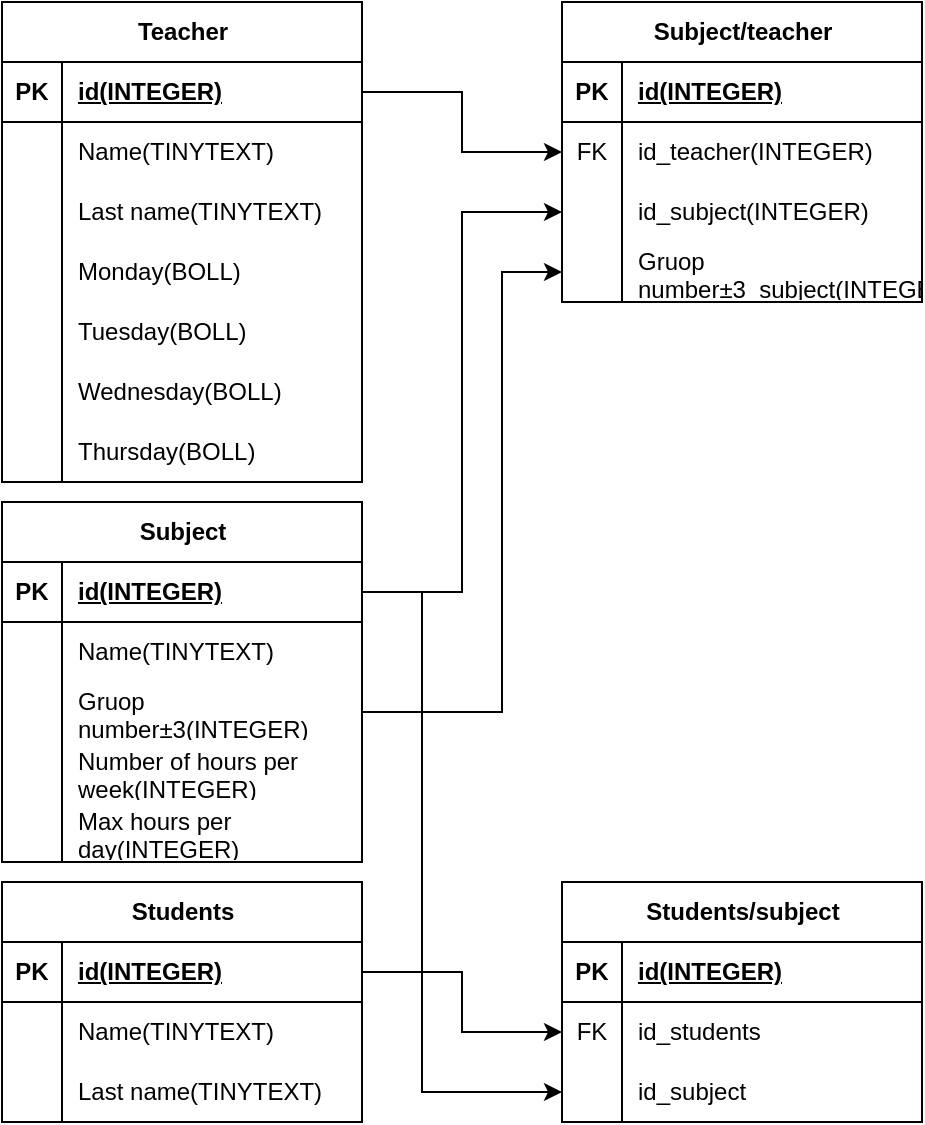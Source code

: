 <mxfile version="25.0.1">
  <diagram name="Page-1" id="spEPIlHk_kReF1sriWZE">
    <mxGraphModel dx="1420" dy="663" grid="1" gridSize="10" guides="1" tooltips="1" connect="1" arrows="1" fold="1" page="1" pageScale="1" pageWidth="827" pageHeight="1169" math="0" shadow="0">
      <root>
        <mxCell id="0" />
        <mxCell id="1" parent="0" />
        <mxCell id="h_ZE6YKldjsN1e-VNQAF-30" value="&lt;span style=&quot;text-wrap: wrap;&quot;&gt;Teacher&lt;/span&gt;" style="shape=table;startSize=30;container=1;collapsible=1;childLayout=tableLayout;fixedRows=1;rowLines=0;fontStyle=1;align=center;resizeLast=1;html=1;" vertex="1" parent="1">
          <mxGeometry x="30" y="90" width="180" height="240" as="geometry" />
        </mxCell>
        <mxCell id="h_ZE6YKldjsN1e-VNQAF-31" value="" style="shape=tableRow;horizontal=0;startSize=0;swimlaneHead=0;swimlaneBody=0;fillColor=none;collapsible=0;dropTarget=0;points=[[0,0.5],[1,0.5]];portConstraint=eastwest;top=0;left=0;right=0;bottom=1;" vertex="1" parent="h_ZE6YKldjsN1e-VNQAF-30">
          <mxGeometry y="30" width="180" height="30" as="geometry" />
        </mxCell>
        <mxCell id="h_ZE6YKldjsN1e-VNQAF-32" value="PK" style="shape=partialRectangle;connectable=0;fillColor=none;top=0;left=0;bottom=0;right=0;fontStyle=1;overflow=hidden;whiteSpace=wrap;html=1;" vertex="1" parent="h_ZE6YKldjsN1e-VNQAF-31">
          <mxGeometry width="30" height="30" as="geometry">
            <mxRectangle width="30" height="30" as="alternateBounds" />
          </mxGeometry>
        </mxCell>
        <mxCell id="h_ZE6YKldjsN1e-VNQAF-33" value="id(INTEGER)" style="shape=partialRectangle;connectable=0;fillColor=none;top=0;left=0;bottom=0;right=0;align=left;spacingLeft=6;fontStyle=5;overflow=hidden;whiteSpace=wrap;html=1;" vertex="1" parent="h_ZE6YKldjsN1e-VNQAF-31">
          <mxGeometry x="30" width="150" height="30" as="geometry">
            <mxRectangle width="150" height="30" as="alternateBounds" />
          </mxGeometry>
        </mxCell>
        <mxCell id="h_ZE6YKldjsN1e-VNQAF-34" value="" style="shape=tableRow;horizontal=0;startSize=0;swimlaneHead=0;swimlaneBody=0;fillColor=none;collapsible=0;dropTarget=0;points=[[0,0.5],[1,0.5]];portConstraint=eastwest;top=0;left=0;right=0;bottom=0;" vertex="1" parent="h_ZE6YKldjsN1e-VNQAF-30">
          <mxGeometry y="60" width="180" height="30" as="geometry" />
        </mxCell>
        <mxCell id="h_ZE6YKldjsN1e-VNQAF-35" value="" style="shape=partialRectangle;connectable=0;fillColor=none;top=0;left=0;bottom=0;right=0;editable=1;overflow=hidden;whiteSpace=wrap;html=1;" vertex="1" parent="h_ZE6YKldjsN1e-VNQAF-34">
          <mxGeometry width="30" height="30" as="geometry">
            <mxRectangle width="30" height="30" as="alternateBounds" />
          </mxGeometry>
        </mxCell>
        <mxCell id="h_ZE6YKldjsN1e-VNQAF-36" value="Name(TINYTEXT)" style="shape=partialRectangle;connectable=0;fillColor=none;top=0;left=0;bottom=0;right=0;align=left;spacingLeft=6;overflow=hidden;whiteSpace=wrap;html=1;" vertex="1" parent="h_ZE6YKldjsN1e-VNQAF-34">
          <mxGeometry x="30" width="150" height="30" as="geometry">
            <mxRectangle width="150" height="30" as="alternateBounds" />
          </mxGeometry>
        </mxCell>
        <mxCell id="h_ZE6YKldjsN1e-VNQAF-37" value="" style="shape=tableRow;horizontal=0;startSize=0;swimlaneHead=0;swimlaneBody=0;fillColor=none;collapsible=0;dropTarget=0;points=[[0,0.5],[1,0.5]];portConstraint=eastwest;top=0;left=0;right=0;bottom=0;" vertex="1" parent="h_ZE6YKldjsN1e-VNQAF-30">
          <mxGeometry y="90" width="180" height="30" as="geometry" />
        </mxCell>
        <mxCell id="h_ZE6YKldjsN1e-VNQAF-38" value="" style="shape=partialRectangle;connectable=0;fillColor=none;top=0;left=0;bottom=0;right=0;editable=1;overflow=hidden;whiteSpace=wrap;html=1;" vertex="1" parent="h_ZE6YKldjsN1e-VNQAF-37">
          <mxGeometry width="30" height="30" as="geometry">
            <mxRectangle width="30" height="30" as="alternateBounds" />
          </mxGeometry>
        </mxCell>
        <mxCell id="h_ZE6YKldjsN1e-VNQAF-39" value="Last name(TINYTEXT)" style="shape=partialRectangle;connectable=0;fillColor=none;top=0;left=0;bottom=0;right=0;align=left;spacingLeft=6;overflow=hidden;whiteSpace=wrap;html=1;" vertex="1" parent="h_ZE6YKldjsN1e-VNQAF-37">
          <mxGeometry x="30" width="150" height="30" as="geometry">
            <mxRectangle width="150" height="30" as="alternateBounds" />
          </mxGeometry>
        </mxCell>
        <mxCell id="h_ZE6YKldjsN1e-VNQAF-40" value="" style="shape=tableRow;horizontal=0;startSize=0;swimlaneHead=0;swimlaneBody=0;fillColor=none;collapsible=0;dropTarget=0;points=[[0,0.5],[1,0.5]];portConstraint=eastwest;top=0;left=0;right=0;bottom=0;" vertex="1" parent="h_ZE6YKldjsN1e-VNQAF-30">
          <mxGeometry y="120" width="180" height="30" as="geometry" />
        </mxCell>
        <mxCell id="h_ZE6YKldjsN1e-VNQAF-41" value="" style="shape=partialRectangle;connectable=0;fillColor=none;top=0;left=0;bottom=0;right=0;editable=1;overflow=hidden;whiteSpace=wrap;html=1;" vertex="1" parent="h_ZE6YKldjsN1e-VNQAF-40">
          <mxGeometry width="30" height="30" as="geometry">
            <mxRectangle width="30" height="30" as="alternateBounds" />
          </mxGeometry>
        </mxCell>
        <mxCell id="h_ZE6YKldjsN1e-VNQAF-42" value="Monday(BOLL)" style="shape=partialRectangle;connectable=0;fillColor=none;top=0;left=0;bottom=0;right=0;align=left;spacingLeft=6;overflow=hidden;whiteSpace=wrap;html=1;" vertex="1" parent="h_ZE6YKldjsN1e-VNQAF-40">
          <mxGeometry x="30" width="150" height="30" as="geometry">
            <mxRectangle width="150" height="30" as="alternateBounds" />
          </mxGeometry>
        </mxCell>
        <mxCell id="h_ZE6YKldjsN1e-VNQAF-50" value="" style="shape=tableRow;horizontal=0;startSize=0;swimlaneHead=0;swimlaneBody=0;fillColor=none;collapsible=0;dropTarget=0;points=[[0,0.5],[1,0.5]];portConstraint=eastwest;top=0;left=0;right=0;bottom=0;" vertex="1" parent="h_ZE6YKldjsN1e-VNQAF-30">
          <mxGeometry y="150" width="180" height="30" as="geometry" />
        </mxCell>
        <mxCell id="h_ZE6YKldjsN1e-VNQAF-51" value="" style="shape=partialRectangle;connectable=0;fillColor=none;top=0;left=0;bottom=0;right=0;editable=1;overflow=hidden;whiteSpace=wrap;html=1;" vertex="1" parent="h_ZE6YKldjsN1e-VNQAF-50">
          <mxGeometry width="30" height="30" as="geometry">
            <mxRectangle width="30" height="30" as="alternateBounds" />
          </mxGeometry>
        </mxCell>
        <mxCell id="h_ZE6YKldjsN1e-VNQAF-52" value="Tuesday(BOLL)" style="shape=partialRectangle;connectable=0;fillColor=none;top=0;left=0;bottom=0;right=0;align=left;spacingLeft=6;overflow=hidden;whiteSpace=wrap;html=1;" vertex="1" parent="h_ZE6YKldjsN1e-VNQAF-50">
          <mxGeometry x="30" width="150" height="30" as="geometry">
            <mxRectangle width="150" height="30" as="alternateBounds" />
          </mxGeometry>
        </mxCell>
        <mxCell id="h_ZE6YKldjsN1e-VNQAF-53" value="" style="shape=tableRow;horizontal=0;startSize=0;swimlaneHead=0;swimlaneBody=0;fillColor=none;collapsible=0;dropTarget=0;points=[[0,0.5],[1,0.5]];portConstraint=eastwest;top=0;left=0;right=0;bottom=0;" vertex="1" parent="h_ZE6YKldjsN1e-VNQAF-30">
          <mxGeometry y="180" width="180" height="30" as="geometry" />
        </mxCell>
        <mxCell id="h_ZE6YKldjsN1e-VNQAF-54" value="" style="shape=partialRectangle;connectable=0;fillColor=none;top=0;left=0;bottom=0;right=0;editable=1;overflow=hidden;whiteSpace=wrap;html=1;" vertex="1" parent="h_ZE6YKldjsN1e-VNQAF-53">
          <mxGeometry width="30" height="30" as="geometry">
            <mxRectangle width="30" height="30" as="alternateBounds" />
          </mxGeometry>
        </mxCell>
        <mxCell id="h_ZE6YKldjsN1e-VNQAF-55" value="Wednesday(BOLL)" style="shape=partialRectangle;connectable=0;fillColor=none;top=0;left=0;bottom=0;right=0;align=left;spacingLeft=6;overflow=hidden;whiteSpace=wrap;html=1;" vertex="1" parent="h_ZE6YKldjsN1e-VNQAF-53">
          <mxGeometry x="30" width="150" height="30" as="geometry">
            <mxRectangle width="150" height="30" as="alternateBounds" />
          </mxGeometry>
        </mxCell>
        <mxCell id="h_ZE6YKldjsN1e-VNQAF-56" value="" style="shape=tableRow;horizontal=0;startSize=0;swimlaneHead=0;swimlaneBody=0;fillColor=none;collapsible=0;dropTarget=0;points=[[0,0.5],[1,0.5]];portConstraint=eastwest;top=0;left=0;right=0;bottom=0;" vertex="1" parent="h_ZE6YKldjsN1e-VNQAF-30">
          <mxGeometry y="210" width="180" height="30" as="geometry" />
        </mxCell>
        <mxCell id="h_ZE6YKldjsN1e-VNQAF-57" value="" style="shape=partialRectangle;connectable=0;fillColor=none;top=0;left=0;bottom=0;right=0;editable=1;overflow=hidden;whiteSpace=wrap;html=1;" vertex="1" parent="h_ZE6YKldjsN1e-VNQAF-56">
          <mxGeometry width="30" height="30" as="geometry">
            <mxRectangle width="30" height="30" as="alternateBounds" />
          </mxGeometry>
        </mxCell>
        <mxCell id="h_ZE6YKldjsN1e-VNQAF-58" value="Thursday(BOLL)" style="shape=partialRectangle;connectable=0;fillColor=none;top=0;left=0;bottom=0;right=0;align=left;spacingLeft=6;overflow=hidden;whiteSpace=wrap;html=1;" vertex="1" parent="h_ZE6YKldjsN1e-VNQAF-56">
          <mxGeometry x="30" width="150" height="30" as="geometry">
            <mxRectangle width="150" height="30" as="alternateBounds" />
          </mxGeometry>
        </mxCell>
        <mxCell id="h_ZE6YKldjsN1e-VNQAF-75" value="&lt;span style=&quot;text-wrap: wrap;&quot;&gt;Subject&lt;/span&gt;" style="shape=table;startSize=30;container=1;collapsible=1;childLayout=tableLayout;fixedRows=1;rowLines=0;fontStyle=1;align=center;resizeLast=1;html=1;" vertex="1" parent="1">
          <mxGeometry x="30" y="340" width="180" height="180" as="geometry" />
        </mxCell>
        <mxCell id="h_ZE6YKldjsN1e-VNQAF-76" value="" style="shape=tableRow;horizontal=0;startSize=0;swimlaneHead=0;swimlaneBody=0;fillColor=none;collapsible=0;dropTarget=0;points=[[0,0.5],[1,0.5]];portConstraint=eastwest;top=0;left=0;right=0;bottom=1;" vertex="1" parent="h_ZE6YKldjsN1e-VNQAF-75">
          <mxGeometry y="30" width="180" height="30" as="geometry" />
        </mxCell>
        <mxCell id="h_ZE6YKldjsN1e-VNQAF-77" value="PK" style="shape=partialRectangle;connectable=0;fillColor=none;top=0;left=0;bottom=0;right=0;fontStyle=1;overflow=hidden;whiteSpace=wrap;html=1;" vertex="1" parent="h_ZE6YKldjsN1e-VNQAF-76">
          <mxGeometry width="30" height="30" as="geometry">
            <mxRectangle width="30" height="30" as="alternateBounds" />
          </mxGeometry>
        </mxCell>
        <mxCell id="h_ZE6YKldjsN1e-VNQAF-78" value="id(INTEGER)" style="shape=partialRectangle;connectable=0;fillColor=none;top=0;left=0;bottom=0;right=0;align=left;spacingLeft=6;fontStyle=5;overflow=hidden;whiteSpace=wrap;html=1;" vertex="1" parent="h_ZE6YKldjsN1e-VNQAF-76">
          <mxGeometry x="30" width="150" height="30" as="geometry">
            <mxRectangle width="150" height="30" as="alternateBounds" />
          </mxGeometry>
        </mxCell>
        <mxCell id="h_ZE6YKldjsN1e-VNQAF-79" value="" style="shape=tableRow;horizontal=0;startSize=0;swimlaneHead=0;swimlaneBody=0;fillColor=none;collapsible=0;dropTarget=0;points=[[0,0.5],[1,0.5]];portConstraint=eastwest;top=0;left=0;right=0;bottom=0;" vertex="1" parent="h_ZE6YKldjsN1e-VNQAF-75">
          <mxGeometry y="60" width="180" height="30" as="geometry" />
        </mxCell>
        <mxCell id="h_ZE6YKldjsN1e-VNQAF-80" value="" style="shape=partialRectangle;connectable=0;fillColor=none;top=0;left=0;bottom=0;right=0;editable=1;overflow=hidden;whiteSpace=wrap;html=1;" vertex="1" parent="h_ZE6YKldjsN1e-VNQAF-79">
          <mxGeometry width="30" height="30" as="geometry">
            <mxRectangle width="30" height="30" as="alternateBounds" />
          </mxGeometry>
        </mxCell>
        <mxCell id="h_ZE6YKldjsN1e-VNQAF-81" value="Name(TINYTEXT)" style="shape=partialRectangle;connectable=0;fillColor=none;top=0;left=0;bottom=0;right=0;align=left;spacingLeft=6;overflow=hidden;whiteSpace=wrap;html=1;" vertex="1" parent="h_ZE6YKldjsN1e-VNQAF-79">
          <mxGeometry x="30" width="150" height="30" as="geometry">
            <mxRectangle width="150" height="30" as="alternateBounds" />
          </mxGeometry>
        </mxCell>
        <mxCell id="h_ZE6YKldjsN1e-VNQAF-85" value="" style="shape=tableRow;horizontal=0;startSize=0;swimlaneHead=0;swimlaneBody=0;fillColor=none;collapsible=0;dropTarget=0;points=[[0,0.5],[1,0.5]];portConstraint=eastwest;top=0;left=0;right=0;bottom=0;" vertex="1" parent="h_ZE6YKldjsN1e-VNQAF-75">
          <mxGeometry y="90" width="180" height="30" as="geometry" />
        </mxCell>
        <mxCell id="h_ZE6YKldjsN1e-VNQAF-86" value="" style="shape=partialRectangle;connectable=0;fillColor=none;top=0;left=0;bottom=0;right=0;editable=1;overflow=hidden;whiteSpace=wrap;html=1;" vertex="1" parent="h_ZE6YKldjsN1e-VNQAF-85">
          <mxGeometry width="30" height="30" as="geometry">
            <mxRectangle width="30" height="30" as="alternateBounds" />
          </mxGeometry>
        </mxCell>
        <mxCell id="h_ZE6YKldjsN1e-VNQAF-87" value="Gruop number±3(INTEGER)" style="shape=partialRectangle;connectable=0;fillColor=none;top=0;left=0;bottom=0;right=0;align=left;spacingLeft=6;overflow=hidden;whiteSpace=wrap;html=1;" vertex="1" parent="h_ZE6YKldjsN1e-VNQAF-85">
          <mxGeometry x="30" width="150" height="30" as="geometry">
            <mxRectangle width="150" height="30" as="alternateBounds" />
          </mxGeometry>
        </mxCell>
        <mxCell id="h_ZE6YKldjsN1e-VNQAF-88" value="" style="shape=tableRow;horizontal=0;startSize=0;swimlaneHead=0;swimlaneBody=0;fillColor=none;collapsible=0;dropTarget=0;points=[[0,0.5],[1,0.5]];portConstraint=eastwest;top=0;left=0;right=0;bottom=0;" vertex="1" parent="h_ZE6YKldjsN1e-VNQAF-75">
          <mxGeometry y="120" width="180" height="30" as="geometry" />
        </mxCell>
        <mxCell id="h_ZE6YKldjsN1e-VNQAF-89" value="" style="shape=partialRectangle;connectable=0;fillColor=none;top=0;left=0;bottom=0;right=0;editable=1;overflow=hidden;whiteSpace=wrap;html=1;" vertex="1" parent="h_ZE6YKldjsN1e-VNQAF-88">
          <mxGeometry width="30" height="30" as="geometry">
            <mxRectangle width="30" height="30" as="alternateBounds" />
          </mxGeometry>
        </mxCell>
        <mxCell id="h_ZE6YKldjsN1e-VNQAF-90" value="Number of hours per week(INTEGER)" style="shape=partialRectangle;connectable=0;fillColor=none;top=0;left=0;bottom=0;right=0;align=left;spacingLeft=6;overflow=hidden;whiteSpace=wrap;html=1;" vertex="1" parent="h_ZE6YKldjsN1e-VNQAF-88">
          <mxGeometry x="30" width="150" height="30" as="geometry">
            <mxRectangle width="150" height="30" as="alternateBounds" />
          </mxGeometry>
        </mxCell>
        <mxCell id="h_ZE6YKldjsN1e-VNQAF-91" value="" style="shape=tableRow;horizontal=0;startSize=0;swimlaneHead=0;swimlaneBody=0;fillColor=none;collapsible=0;dropTarget=0;points=[[0,0.5],[1,0.5]];portConstraint=eastwest;top=0;left=0;right=0;bottom=0;" vertex="1" parent="h_ZE6YKldjsN1e-VNQAF-75">
          <mxGeometry y="150" width="180" height="30" as="geometry" />
        </mxCell>
        <mxCell id="h_ZE6YKldjsN1e-VNQAF-92" value="" style="shape=partialRectangle;connectable=0;fillColor=none;top=0;left=0;bottom=0;right=0;editable=1;overflow=hidden;whiteSpace=wrap;html=1;" vertex="1" parent="h_ZE6YKldjsN1e-VNQAF-91">
          <mxGeometry width="30" height="30" as="geometry">
            <mxRectangle width="30" height="30" as="alternateBounds" />
          </mxGeometry>
        </mxCell>
        <mxCell id="h_ZE6YKldjsN1e-VNQAF-93" value="Max hours per day(INTEGER)" style="shape=partialRectangle;connectable=0;fillColor=none;top=0;left=0;bottom=0;right=0;align=left;spacingLeft=6;overflow=hidden;whiteSpace=wrap;html=1;" vertex="1" parent="h_ZE6YKldjsN1e-VNQAF-91">
          <mxGeometry x="30" width="150" height="30" as="geometry">
            <mxRectangle width="150" height="30" as="alternateBounds" />
          </mxGeometry>
        </mxCell>
        <mxCell id="h_ZE6YKldjsN1e-VNQAF-113" value="&lt;span style=&quot;text-wrap: wrap;&quot;&gt;Subject/teacher&lt;/span&gt;" style="shape=table;startSize=30;container=1;collapsible=1;childLayout=tableLayout;fixedRows=1;rowLines=0;fontStyle=1;align=center;resizeLast=1;html=1;" vertex="1" parent="1">
          <mxGeometry x="310" y="90" width="180" height="150" as="geometry" />
        </mxCell>
        <mxCell id="h_ZE6YKldjsN1e-VNQAF-114" value="" style="shape=tableRow;horizontal=0;startSize=0;swimlaneHead=0;swimlaneBody=0;fillColor=none;collapsible=0;dropTarget=0;points=[[0,0.5],[1,0.5]];portConstraint=eastwest;top=0;left=0;right=0;bottom=1;" vertex="1" parent="h_ZE6YKldjsN1e-VNQAF-113">
          <mxGeometry y="30" width="180" height="30" as="geometry" />
        </mxCell>
        <mxCell id="h_ZE6YKldjsN1e-VNQAF-115" value="PK" style="shape=partialRectangle;connectable=0;fillColor=none;top=0;left=0;bottom=0;right=0;fontStyle=1;overflow=hidden;whiteSpace=wrap;html=1;" vertex="1" parent="h_ZE6YKldjsN1e-VNQAF-114">
          <mxGeometry width="30" height="30" as="geometry">
            <mxRectangle width="30" height="30" as="alternateBounds" />
          </mxGeometry>
        </mxCell>
        <mxCell id="h_ZE6YKldjsN1e-VNQAF-116" value="id(INTEGER)" style="shape=partialRectangle;connectable=0;fillColor=none;top=0;left=0;bottom=0;right=0;align=left;spacingLeft=6;fontStyle=5;overflow=hidden;whiteSpace=wrap;html=1;" vertex="1" parent="h_ZE6YKldjsN1e-VNQAF-114">
          <mxGeometry x="30" width="150" height="30" as="geometry">
            <mxRectangle width="150" height="30" as="alternateBounds" />
          </mxGeometry>
        </mxCell>
        <mxCell id="h_ZE6YKldjsN1e-VNQAF-117" value="" style="shape=tableRow;horizontal=0;startSize=0;swimlaneHead=0;swimlaneBody=0;fillColor=none;collapsible=0;dropTarget=0;points=[[0,0.5],[1,0.5]];portConstraint=eastwest;top=0;left=0;right=0;bottom=0;" vertex="1" parent="h_ZE6YKldjsN1e-VNQAF-113">
          <mxGeometry y="60" width="180" height="30" as="geometry" />
        </mxCell>
        <mxCell id="h_ZE6YKldjsN1e-VNQAF-118" value="FK" style="shape=partialRectangle;connectable=0;fillColor=none;top=0;left=0;bottom=0;right=0;editable=1;overflow=hidden;whiteSpace=wrap;html=1;" vertex="1" parent="h_ZE6YKldjsN1e-VNQAF-117">
          <mxGeometry width="30" height="30" as="geometry">
            <mxRectangle width="30" height="30" as="alternateBounds" />
          </mxGeometry>
        </mxCell>
        <mxCell id="h_ZE6YKldjsN1e-VNQAF-119" value="id_teacher(INTEGER)" style="shape=partialRectangle;connectable=0;fillColor=none;top=0;left=0;bottom=0;right=0;align=left;spacingLeft=6;overflow=hidden;whiteSpace=wrap;html=1;" vertex="1" parent="h_ZE6YKldjsN1e-VNQAF-117">
          <mxGeometry x="30" width="150" height="30" as="geometry">
            <mxRectangle width="150" height="30" as="alternateBounds" />
          </mxGeometry>
        </mxCell>
        <mxCell id="h_ZE6YKldjsN1e-VNQAF-120" value="" style="shape=tableRow;horizontal=0;startSize=0;swimlaneHead=0;swimlaneBody=0;fillColor=none;collapsible=0;dropTarget=0;points=[[0,0.5],[1,0.5]];portConstraint=eastwest;top=0;left=0;right=0;bottom=0;" vertex="1" parent="h_ZE6YKldjsN1e-VNQAF-113">
          <mxGeometry y="90" width="180" height="30" as="geometry" />
        </mxCell>
        <mxCell id="h_ZE6YKldjsN1e-VNQAF-121" value="" style="shape=partialRectangle;connectable=0;fillColor=none;top=0;left=0;bottom=0;right=0;editable=1;overflow=hidden;whiteSpace=wrap;html=1;" vertex="1" parent="h_ZE6YKldjsN1e-VNQAF-120">
          <mxGeometry width="30" height="30" as="geometry">
            <mxRectangle width="30" height="30" as="alternateBounds" />
          </mxGeometry>
        </mxCell>
        <mxCell id="h_ZE6YKldjsN1e-VNQAF-122" value="id_subject(INTEGER)" style="shape=partialRectangle;connectable=0;fillColor=none;top=0;left=0;bottom=0;right=0;align=left;spacingLeft=6;overflow=hidden;whiteSpace=wrap;html=1;" vertex="1" parent="h_ZE6YKldjsN1e-VNQAF-120">
          <mxGeometry x="30" width="150" height="30" as="geometry">
            <mxRectangle width="150" height="30" as="alternateBounds" />
          </mxGeometry>
        </mxCell>
        <mxCell id="h_ZE6YKldjsN1e-VNQAF-123" value="" style="shape=tableRow;horizontal=0;startSize=0;swimlaneHead=0;swimlaneBody=0;fillColor=none;collapsible=0;dropTarget=0;points=[[0,0.5],[1,0.5]];portConstraint=eastwest;top=0;left=0;right=0;bottom=0;" vertex="1" parent="h_ZE6YKldjsN1e-VNQAF-113">
          <mxGeometry y="120" width="180" height="30" as="geometry" />
        </mxCell>
        <mxCell id="h_ZE6YKldjsN1e-VNQAF-124" value="" style="shape=partialRectangle;connectable=0;fillColor=none;top=0;left=0;bottom=0;right=0;editable=1;overflow=hidden;whiteSpace=wrap;html=1;" vertex="1" parent="h_ZE6YKldjsN1e-VNQAF-123">
          <mxGeometry width="30" height="30" as="geometry">
            <mxRectangle width="30" height="30" as="alternateBounds" />
          </mxGeometry>
        </mxCell>
        <mxCell id="h_ZE6YKldjsN1e-VNQAF-125" value="Gruop number±3_subject(INTEGER)" style="shape=partialRectangle;connectable=0;fillColor=none;top=0;left=0;bottom=0;right=0;align=left;spacingLeft=6;overflow=hidden;whiteSpace=wrap;html=1;" vertex="1" parent="h_ZE6YKldjsN1e-VNQAF-123">
          <mxGeometry x="30" width="150" height="30" as="geometry">
            <mxRectangle width="150" height="30" as="alternateBounds" />
          </mxGeometry>
        </mxCell>
        <mxCell id="h_ZE6YKldjsN1e-VNQAF-126" style="edgeStyle=orthogonalEdgeStyle;rounded=0;orthogonalLoop=1;jettySize=auto;html=1;" edge="1" parent="1" source="h_ZE6YKldjsN1e-VNQAF-31" target="h_ZE6YKldjsN1e-VNQAF-117">
          <mxGeometry relative="1" as="geometry" />
        </mxCell>
        <mxCell id="h_ZE6YKldjsN1e-VNQAF-127" style="edgeStyle=orthogonalEdgeStyle;rounded=0;orthogonalLoop=1;jettySize=auto;html=1;" edge="1" parent="1" source="h_ZE6YKldjsN1e-VNQAF-76" target="h_ZE6YKldjsN1e-VNQAF-120">
          <mxGeometry relative="1" as="geometry" />
        </mxCell>
        <mxCell id="h_ZE6YKldjsN1e-VNQAF-128" style="edgeStyle=orthogonalEdgeStyle;rounded=0;orthogonalLoop=1;jettySize=auto;html=1;entryX=0;entryY=0.5;entryDx=0;entryDy=0;" edge="1" parent="1" source="h_ZE6YKldjsN1e-VNQAF-85" target="h_ZE6YKldjsN1e-VNQAF-123">
          <mxGeometry relative="1" as="geometry">
            <Array as="points">
              <mxPoint x="280" y="445" />
              <mxPoint x="280" y="225" />
            </Array>
          </mxGeometry>
        </mxCell>
        <mxCell id="h_ZE6YKldjsN1e-VNQAF-129" value="Students" style="shape=table;startSize=30;container=1;collapsible=1;childLayout=tableLayout;fixedRows=1;rowLines=0;fontStyle=1;align=center;resizeLast=1;html=1;" vertex="1" parent="1">
          <mxGeometry x="30" y="530" width="180" height="120" as="geometry" />
        </mxCell>
        <mxCell id="h_ZE6YKldjsN1e-VNQAF-130" value="" style="shape=tableRow;horizontal=0;startSize=0;swimlaneHead=0;swimlaneBody=0;fillColor=none;collapsible=0;dropTarget=0;points=[[0,0.5],[1,0.5]];portConstraint=eastwest;top=0;left=0;right=0;bottom=1;" vertex="1" parent="h_ZE6YKldjsN1e-VNQAF-129">
          <mxGeometry y="30" width="180" height="30" as="geometry" />
        </mxCell>
        <mxCell id="h_ZE6YKldjsN1e-VNQAF-131" value="PK" style="shape=partialRectangle;connectable=0;fillColor=none;top=0;left=0;bottom=0;right=0;fontStyle=1;overflow=hidden;whiteSpace=wrap;html=1;" vertex="1" parent="h_ZE6YKldjsN1e-VNQAF-130">
          <mxGeometry width="30" height="30" as="geometry">
            <mxRectangle width="30" height="30" as="alternateBounds" />
          </mxGeometry>
        </mxCell>
        <mxCell id="h_ZE6YKldjsN1e-VNQAF-132" value="id(INTEGER)" style="shape=partialRectangle;connectable=0;fillColor=none;top=0;left=0;bottom=0;right=0;align=left;spacingLeft=6;fontStyle=5;overflow=hidden;whiteSpace=wrap;html=1;" vertex="1" parent="h_ZE6YKldjsN1e-VNQAF-130">
          <mxGeometry x="30" width="150" height="30" as="geometry">
            <mxRectangle width="150" height="30" as="alternateBounds" />
          </mxGeometry>
        </mxCell>
        <mxCell id="h_ZE6YKldjsN1e-VNQAF-133" value="" style="shape=tableRow;horizontal=0;startSize=0;swimlaneHead=0;swimlaneBody=0;fillColor=none;collapsible=0;dropTarget=0;points=[[0,0.5],[1,0.5]];portConstraint=eastwest;top=0;left=0;right=0;bottom=0;" vertex="1" parent="h_ZE6YKldjsN1e-VNQAF-129">
          <mxGeometry y="60" width="180" height="30" as="geometry" />
        </mxCell>
        <mxCell id="h_ZE6YKldjsN1e-VNQAF-134" value="" style="shape=partialRectangle;connectable=0;fillColor=none;top=0;left=0;bottom=0;right=0;editable=1;overflow=hidden;whiteSpace=wrap;html=1;" vertex="1" parent="h_ZE6YKldjsN1e-VNQAF-133">
          <mxGeometry width="30" height="30" as="geometry">
            <mxRectangle width="30" height="30" as="alternateBounds" />
          </mxGeometry>
        </mxCell>
        <mxCell id="h_ZE6YKldjsN1e-VNQAF-135" value="Name(TINYTEXT)" style="shape=partialRectangle;connectable=0;fillColor=none;top=0;left=0;bottom=0;right=0;align=left;spacingLeft=6;overflow=hidden;whiteSpace=wrap;html=1;" vertex="1" parent="h_ZE6YKldjsN1e-VNQAF-133">
          <mxGeometry x="30" width="150" height="30" as="geometry">
            <mxRectangle width="150" height="30" as="alternateBounds" />
          </mxGeometry>
        </mxCell>
        <mxCell id="h_ZE6YKldjsN1e-VNQAF-136" value="" style="shape=tableRow;horizontal=0;startSize=0;swimlaneHead=0;swimlaneBody=0;fillColor=none;collapsible=0;dropTarget=0;points=[[0,0.5],[1,0.5]];portConstraint=eastwest;top=0;left=0;right=0;bottom=0;" vertex="1" parent="h_ZE6YKldjsN1e-VNQAF-129">
          <mxGeometry y="90" width="180" height="30" as="geometry" />
        </mxCell>
        <mxCell id="h_ZE6YKldjsN1e-VNQAF-137" value="" style="shape=partialRectangle;connectable=0;fillColor=none;top=0;left=0;bottom=0;right=0;editable=1;overflow=hidden;whiteSpace=wrap;html=1;" vertex="1" parent="h_ZE6YKldjsN1e-VNQAF-136">
          <mxGeometry width="30" height="30" as="geometry">
            <mxRectangle width="30" height="30" as="alternateBounds" />
          </mxGeometry>
        </mxCell>
        <mxCell id="h_ZE6YKldjsN1e-VNQAF-138" value="Last name(TINYTEXT)" style="shape=partialRectangle;connectable=0;fillColor=none;top=0;left=0;bottom=0;right=0;align=left;spacingLeft=6;overflow=hidden;whiteSpace=wrap;html=1;" vertex="1" parent="h_ZE6YKldjsN1e-VNQAF-136">
          <mxGeometry x="30" width="150" height="30" as="geometry">
            <mxRectangle width="150" height="30" as="alternateBounds" />
          </mxGeometry>
        </mxCell>
        <mxCell id="h_ZE6YKldjsN1e-VNQAF-142" value="Students/subject" style="shape=table;startSize=30;container=1;collapsible=1;childLayout=tableLayout;fixedRows=1;rowLines=0;fontStyle=1;align=center;resizeLast=1;html=1;" vertex="1" parent="1">
          <mxGeometry x="310" y="530" width="180" height="120" as="geometry" />
        </mxCell>
        <mxCell id="h_ZE6YKldjsN1e-VNQAF-143" value="" style="shape=tableRow;horizontal=0;startSize=0;swimlaneHead=0;swimlaneBody=0;fillColor=none;collapsible=0;dropTarget=0;points=[[0,0.5],[1,0.5]];portConstraint=eastwest;top=0;left=0;right=0;bottom=1;" vertex="1" parent="h_ZE6YKldjsN1e-VNQAF-142">
          <mxGeometry y="30" width="180" height="30" as="geometry" />
        </mxCell>
        <mxCell id="h_ZE6YKldjsN1e-VNQAF-144" value="PK" style="shape=partialRectangle;connectable=0;fillColor=none;top=0;left=0;bottom=0;right=0;fontStyle=1;overflow=hidden;whiteSpace=wrap;html=1;" vertex="1" parent="h_ZE6YKldjsN1e-VNQAF-143">
          <mxGeometry width="30" height="30" as="geometry">
            <mxRectangle width="30" height="30" as="alternateBounds" />
          </mxGeometry>
        </mxCell>
        <mxCell id="h_ZE6YKldjsN1e-VNQAF-145" value="id(INTEGER)" style="shape=partialRectangle;connectable=0;fillColor=none;top=0;left=0;bottom=0;right=0;align=left;spacingLeft=6;fontStyle=5;overflow=hidden;whiteSpace=wrap;html=1;" vertex="1" parent="h_ZE6YKldjsN1e-VNQAF-143">
          <mxGeometry x="30" width="150" height="30" as="geometry">
            <mxRectangle width="150" height="30" as="alternateBounds" />
          </mxGeometry>
        </mxCell>
        <mxCell id="h_ZE6YKldjsN1e-VNQAF-146" value="" style="shape=tableRow;horizontal=0;startSize=0;swimlaneHead=0;swimlaneBody=0;fillColor=none;collapsible=0;dropTarget=0;points=[[0,0.5],[1,0.5]];portConstraint=eastwest;top=0;left=0;right=0;bottom=0;" vertex="1" parent="h_ZE6YKldjsN1e-VNQAF-142">
          <mxGeometry y="60" width="180" height="30" as="geometry" />
        </mxCell>
        <mxCell id="h_ZE6YKldjsN1e-VNQAF-147" value="FK" style="shape=partialRectangle;connectable=0;fillColor=none;top=0;left=0;bottom=0;right=0;editable=1;overflow=hidden;whiteSpace=wrap;html=1;" vertex="1" parent="h_ZE6YKldjsN1e-VNQAF-146">
          <mxGeometry width="30" height="30" as="geometry">
            <mxRectangle width="30" height="30" as="alternateBounds" />
          </mxGeometry>
        </mxCell>
        <mxCell id="h_ZE6YKldjsN1e-VNQAF-148" value="id_students" style="shape=partialRectangle;connectable=0;fillColor=none;top=0;left=0;bottom=0;right=0;align=left;spacingLeft=6;overflow=hidden;whiteSpace=wrap;html=1;" vertex="1" parent="h_ZE6YKldjsN1e-VNQAF-146">
          <mxGeometry x="30" width="150" height="30" as="geometry">
            <mxRectangle width="150" height="30" as="alternateBounds" />
          </mxGeometry>
        </mxCell>
        <mxCell id="h_ZE6YKldjsN1e-VNQAF-149" value="" style="shape=tableRow;horizontal=0;startSize=0;swimlaneHead=0;swimlaneBody=0;fillColor=none;collapsible=0;dropTarget=0;points=[[0,0.5],[1,0.5]];portConstraint=eastwest;top=0;left=0;right=0;bottom=0;" vertex="1" parent="h_ZE6YKldjsN1e-VNQAF-142">
          <mxGeometry y="90" width="180" height="30" as="geometry" />
        </mxCell>
        <mxCell id="h_ZE6YKldjsN1e-VNQAF-150" value="" style="shape=partialRectangle;connectable=0;fillColor=none;top=0;left=0;bottom=0;right=0;editable=1;overflow=hidden;whiteSpace=wrap;html=1;" vertex="1" parent="h_ZE6YKldjsN1e-VNQAF-149">
          <mxGeometry width="30" height="30" as="geometry">
            <mxRectangle width="30" height="30" as="alternateBounds" />
          </mxGeometry>
        </mxCell>
        <mxCell id="h_ZE6YKldjsN1e-VNQAF-151" value="id_subject" style="shape=partialRectangle;connectable=0;fillColor=none;top=0;left=0;bottom=0;right=0;align=left;spacingLeft=6;overflow=hidden;whiteSpace=wrap;html=1;" vertex="1" parent="h_ZE6YKldjsN1e-VNQAF-149">
          <mxGeometry x="30" width="150" height="30" as="geometry">
            <mxRectangle width="150" height="30" as="alternateBounds" />
          </mxGeometry>
        </mxCell>
        <mxCell id="h_ZE6YKldjsN1e-VNQAF-155" style="edgeStyle=orthogonalEdgeStyle;rounded=0;orthogonalLoop=1;jettySize=auto;html=1;entryX=0;entryY=0.5;entryDx=0;entryDy=0;" edge="1" parent="1" source="h_ZE6YKldjsN1e-VNQAF-130" target="h_ZE6YKldjsN1e-VNQAF-146">
          <mxGeometry relative="1" as="geometry">
            <Array as="points">
              <mxPoint x="260" y="575" />
              <mxPoint x="260" y="605" />
            </Array>
          </mxGeometry>
        </mxCell>
        <mxCell id="h_ZE6YKldjsN1e-VNQAF-156" style="edgeStyle=orthogonalEdgeStyle;rounded=0;orthogonalLoop=1;jettySize=auto;html=1;entryX=0;entryY=0.5;entryDx=0;entryDy=0;" edge="1" parent="1" source="h_ZE6YKldjsN1e-VNQAF-76" target="h_ZE6YKldjsN1e-VNQAF-149">
          <mxGeometry relative="1" as="geometry">
            <Array as="points">
              <mxPoint x="240" y="385" />
              <mxPoint x="240" y="635" />
            </Array>
          </mxGeometry>
        </mxCell>
      </root>
    </mxGraphModel>
  </diagram>
</mxfile>
